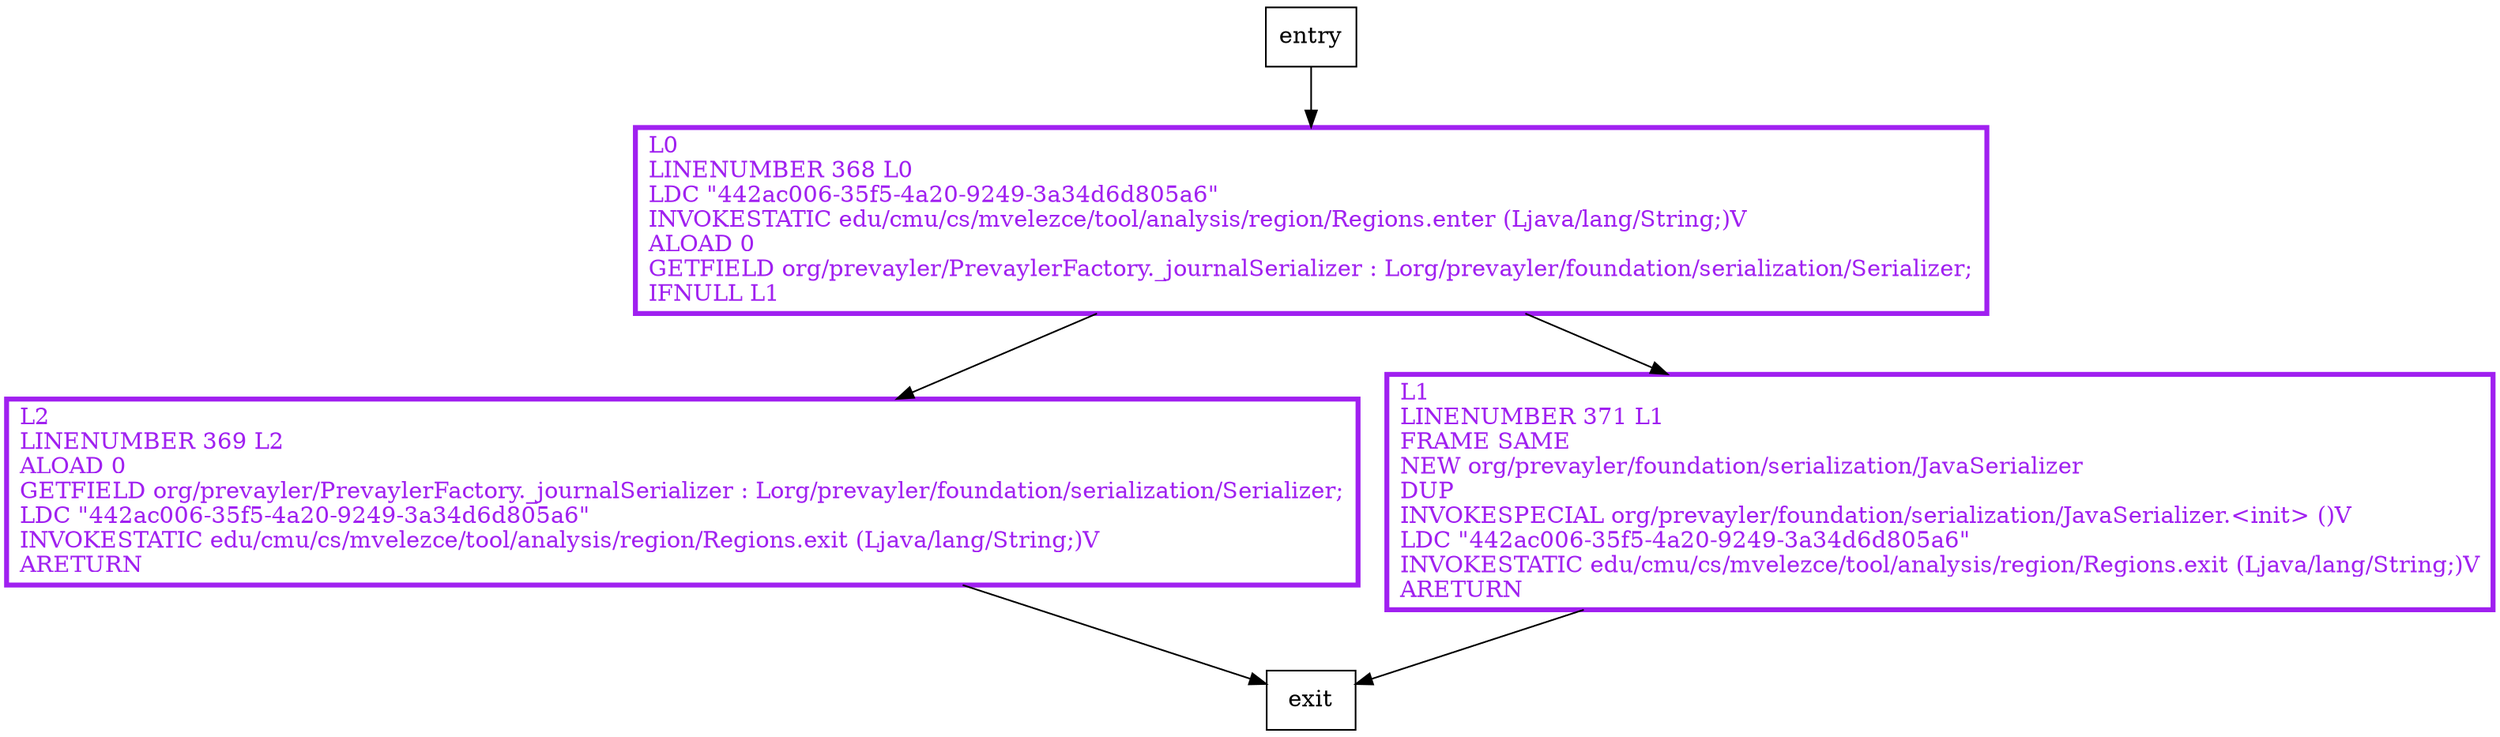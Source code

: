 digraph journalSerializer {
node [shape=record];
2108408569 [label="L2\lLINENUMBER 369 L2\lALOAD 0\lGETFIELD org/prevayler/PrevaylerFactory._journalSerializer : Lorg/prevayler/foundation/serialization/Serializer;\lLDC \"442ac006-35f5-4a20-9249-3a34d6d805a6\"\lINVOKESTATIC edu/cmu/cs/mvelezce/tool/analysis/region/Regions.exit (Ljava/lang/String;)V\lARETURN\l"];
15095289 [label="L0\lLINENUMBER 368 L0\lLDC \"442ac006-35f5-4a20-9249-3a34d6d805a6\"\lINVOKESTATIC edu/cmu/cs/mvelezce/tool/analysis/region/Regions.enter (Ljava/lang/String;)V\lALOAD 0\lGETFIELD org/prevayler/PrevaylerFactory._journalSerializer : Lorg/prevayler/foundation/serialization/Serializer;\lIFNULL L1\l"];
471948337 [label="L1\lLINENUMBER 371 L1\lFRAME SAME\lNEW org/prevayler/foundation/serialization/JavaSerializer\lDUP\lINVOKESPECIAL org/prevayler/foundation/serialization/JavaSerializer.\<init\> ()V\lLDC \"442ac006-35f5-4a20-9249-3a34d6d805a6\"\lINVOKESTATIC edu/cmu/cs/mvelezce/tool/analysis/region/Regions.exit (Ljava/lang/String;)V\lARETURN\l"];
entry;
exit;
entry -> 15095289;
2108408569 -> exit;
15095289 -> 2108408569;
15095289 -> 471948337;
471948337 -> exit;
2108408569[fontcolor="purple", penwidth=3, color="purple"];
15095289[fontcolor="purple", penwidth=3, color="purple"];
471948337[fontcolor="purple", penwidth=3, color="purple"];
}

